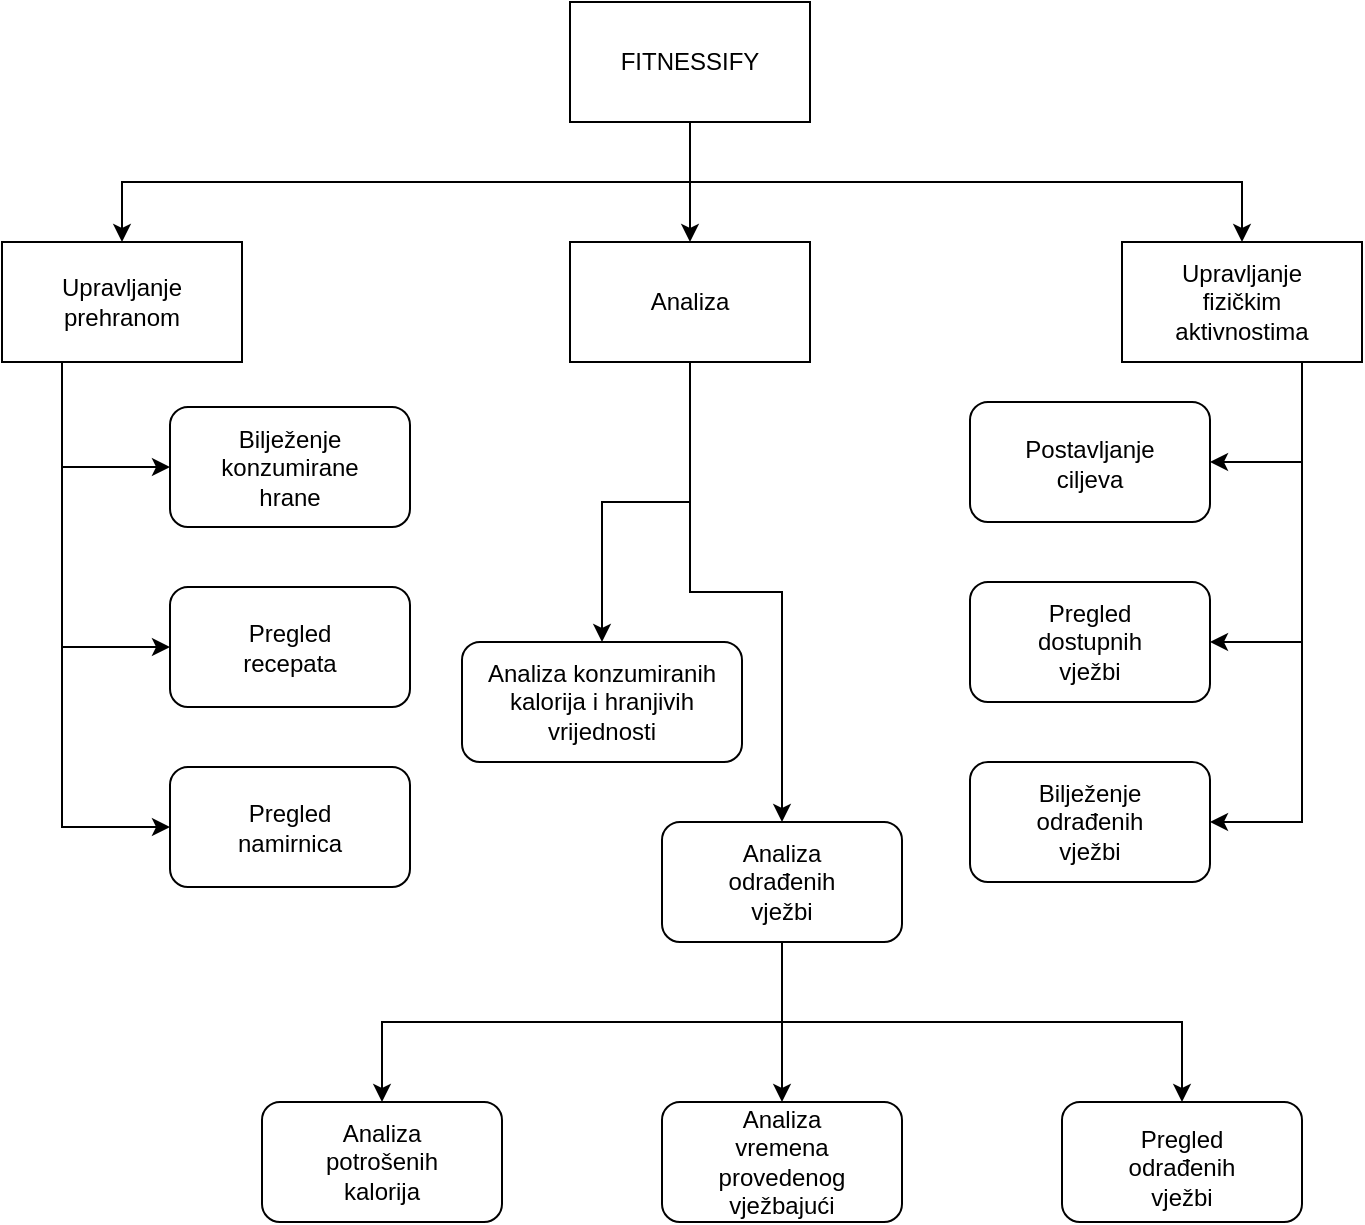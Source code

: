 <mxfile version="17.1.4" type="device"><diagram id="EWER-A5aTp3DZHlIZ9Bb" name="Page-1"><mxGraphModel dx="1422" dy="789" grid="1" gridSize="10" guides="1" tooltips="1" connect="1" arrows="1" fold="1" page="1" pageScale="1" pageWidth="827" pageHeight="1169" math="0" shadow="0"><root><mxCell id="0"/><mxCell id="1" parent="0"/><mxCell id="1WcYx8F3bPObMDo9Lt1t-33" style="edgeStyle=orthogonalEdgeStyle;rounded=0;orthogonalLoop=1;jettySize=auto;html=1;exitX=0.5;exitY=1;exitDx=0;exitDy=0;" edge="1" parent="1" source="1WcYx8F3bPObMDo9Lt1t-1" target="1WcYx8F3bPObMDo9Lt1t-2"><mxGeometry relative="1" as="geometry"/></mxCell><mxCell id="1WcYx8F3bPObMDo9Lt1t-34" style="edgeStyle=orthogonalEdgeStyle;rounded=0;orthogonalLoop=1;jettySize=auto;html=1;exitX=0.5;exitY=1;exitDx=0;exitDy=0;entryX=0.5;entryY=0;entryDx=0;entryDy=0;" edge="1" parent="1" source="1WcYx8F3bPObMDo9Lt1t-1" target="1WcYx8F3bPObMDo9Lt1t-4"><mxGeometry relative="1" as="geometry"/></mxCell><mxCell id="1WcYx8F3bPObMDo9Lt1t-50" style="edgeStyle=orthogonalEdgeStyle;rounded=0;orthogonalLoop=1;jettySize=auto;html=1;exitX=0.5;exitY=1;exitDx=0;exitDy=0;" edge="1" parent="1" source="1WcYx8F3bPObMDo9Lt1t-1" target="1WcYx8F3bPObMDo9Lt1t-3"><mxGeometry relative="1" as="geometry"/></mxCell><mxCell id="1WcYx8F3bPObMDo9Lt1t-1" value="" style="rounded=0;whiteSpace=wrap;html=1;" vertex="1" parent="1"><mxGeometry x="354" y="80" width="120" height="60" as="geometry"/></mxCell><mxCell id="1WcYx8F3bPObMDo9Lt1t-21" style="edgeStyle=orthogonalEdgeStyle;rounded=0;orthogonalLoop=1;jettySize=auto;html=1;exitX=0.25;exitY=1;exitDx=0;exitDy=0;entryX=0;entryY=0.5;entryDx=0;entryDy=0;" edge="1" parent="1" source="1WcYx8F3bPObMDo9Lt1t-2" target="1WcYx8F3bPObMDo9Lt1t-13"><mxGeometry relative="1" as="geometry"/></mxCell><mxCell id="1WcYx8F3bPObMDo9Lt1t-22" style="edgeStyle=orthogonalEdgeStyle;rounded=0;orthogonalLoop=1;jettySize=auto;html=1;exitX=0.25;exitY=1;exitDx=0;exitDy=0;entryX=0;entryY=0.5;entryDx=0;entryDy=0;" edge="1" parent="1" source="1WcYx8F3bPObMDo9Lt1t-2" target="1WcYx8F3bPObMDo9Lt1t-11"><mxGeometry relative="1" as="geometry"/></mxCell><mxCell id="1WcYx8F3bPObMDo9Lt1t-23" style="edgeStyle=orthogonalEdgeStyle;rounded=0;orthogonalLoop=1;jettySize=auto;html=1;exitX=0.25;exitY=1;exitDx=0;exitDy=0;entryX=0;entryY=0.5;entryDx=0;entryDy=0;" edge="1" parent="1" source="1WcYx8F3bPObMDo9Lt1t-2" target="1WcYx8F3bPObMDo9Lt1t-12"><mxGeometry relative="1" as="geometry"/></mxCell><mxCell id="1WcYx8F3bPObMDo9Lt1t-2" value="" style="rounded=0;whiteSpace=wrap;html=1;" vertex="1" parent="1"><mxGeometry x="70" y="200" width="120" height="60" as="geometry"/></mxCell><mxCell id="1WcYx8F3bPObMDo9Lt1t-45" style="edgeStyle=orthogonalEdgeStyle;rounded=0;orthogonalLoop=1;jettySize=auto;html=1;exitX=0.5;exitY=1;exitDx=0;exitDy=0;entryX=0.5;entryY=0;entryDx=0;entryDy=0;" edge="1" parent="1" source="1WcYx8F3bPObMDo9Lt1t-3" target="1WcYx8F3bPObMDo9Lt1t-36"><mxGeometry relative="1" as="geometry"/></mxCell><mxCell id="1WcYx8F3bPObMDo9Lt1t-46" style="edgeStyle=orthogonalEdgeStyle;rounded=0;orthogonalLoop=1;jettySize=auto;html=1;exitX=0.5;exitY=1;exitDx=0;exitDy=0;entryX=0.5;entryY=0;entryDx=0;entryDy=0;" edge="1" parent="1" source="1WcYx8F3bPObMDo9Lt1t-3" target="1WcYx8F3bPObMDo9Lt1t-35"><mxGeometry relative="1" as="geometry"/></mxCell><mxCell id="1WcYx8F3bPObMDo9Lt1t-3" value="" style="rounded=0;whiteSpace=wrap;html=1;" vertex="1" parent="1"><mxGeometry x="354" y="200" width="120" height="60" as="geometry"/></mxCell><mxCell id="1WcYx8F3bPObMDo9Lt1t-30" style="edgeStyle=orthogonalEdgeStyle;rounded=0;orthogonalLoop=1;jettySize=auto;html=1;exitX=0.75;exitY=1;exitDx=0;exitDy=0;entryX=1;entryY=0.5;entryDx=0;entryDy=0;" edge="1" parent="1" source="1WcYx8F3bPObMDo9Lt1t-4" target="1WcYx8F3bPObMDo9Lt1t-26"><mxGeometry relative="1" as="geometry"/></mxCell><mxCell id="1WcYx8F3bPObMDo9Lt1t-31" style="edgeStyle=orthogonalEdgeStyle;rounded=0;orthogonalLoop=1;jettySize=auto;html=1;exitX=0.75;exitY=1;exitDx=0;exitDy=0;entryX=1;entryY=0.5;entryDx=0;entryDy=0;" edge="1" parent="1" source="1WcYx8F3bPObMDo9Lt1t-4" target="1WcYx8F3bPObMDo9Lt1t-24"><mxGeometry relative="1" as="geometry"/></mxCell><mxCell id="1WcYx8F3bPObMDo9Lt1t-32" style="edgeStyle=orthogonalEdgeStyle;rounded=0;orthogonalLoop=1;jettySize=auto;html=1;exitX=0.75;exitY=1;exitDx=0;exitDy=0;entryX=1;entryY=0.5;entryDx=0;entryDy=0;" edge="1" parent="1" source="1WcYx8F3bPObMDo9Lt1t-4" target="1WcYx8F3bPObMDo9Lt1t-25"><mxGeometry relative="1" as="geometry"/></mxCell><mxCell id="1WcYx8F3bPObMDo9Lt1t-4" value="" style="rounded=0;whiteSpace=wrap;html=1;" vertex="1" parent="1"><mxGeometry x="630" y="200" width="120" height="60" as="geometry"/></mxCell><mxCell id="1WcYx8F3bPObMDo9Lt1t-7" value="FITNESSIFY" style="text;html=1;strokeColor=none;fillColor=none;align=center;verticalAlign=middle;whiteSpace=wrap;rounded=0;" vertex="1" parent="1"><mxGeometry x="384" y="95" width="60" height="30" as="geometry"/></mxCell><mxCell id="1WcYx8F3bPObMDo9Lt1t-8" value="Analiza" style="text;html=1;strokeColor=none;fillColor=none;align=center;verticalAlign=middle;whiteSpace=wrap;rounded=0;" vertex="1" parent="1"><mxGeometry x="384" y="215" width="60" height="30" as="geometry"/></mxCell><mxCell id="1WcYx8F3bPObMDo9Lt1t-9" value="Upravljanje fizičkim aktivnostima" style="text;html=1;strokeColor=none;fillColor=none;align=center;verticalAlign=middle;whiteSpace=wrap;rounded=0;" vertex="1" parent="1"><mxGeometry x="660" y="215" width="60" height="30" as="geometry"/></mxCell><mxCell id="1WcYx8F3bPObMDo9Lt1t-10" value="Upravljanje prehranom" style="text;html=1;strokeColor=none;fillColor=none;align=center;verticalAlign=middle;whiteSpace=wrap;rounded=0;" vertex="1" parent="1"><mxGeometry x="100" y="215" width="60" height="30" as="geometry"/></mxCell><mxCell id="1WcYx8F3bPObMDo9Lt1t-11" value="" style="rounded=1;whiteSpace=wrap;html=1;" vertex="1" parent="1"><mxGeometry x="154" y="282.5" width="120" height="60" as="geometry"/></mxCell><mxCell id="1WcYx8F3bPObMDo9Lt1t-12" value="" style="rounded=1;whiteSpace=wrap;html=1;" vertex="1" parent="1"><mxGeometry x="154" y="372.5" width="120" height="60" as="geometry"/></mxCell><mxCell id="1WcYx8F3bPObMDo9Lt1t-13" value="" style="rounded=1;whiteSpace=wrap;html=1;" vertex="1" parent="1"><mxGeometry x="154" y="462.5" width="120" height="60" as="geometry"/></mxCell><mxCell id="1WcYx8F3bPObMDo9Lt1t-14" value="Bilježenje konzumirane hrane" style="text;html=1;strokeColor=none;fillColor=none;align=center;verticalAlign=middle;whiteSpace=wrap;rounded=0;" vertex="1" parent="1"><mxGeometry x="184" y="297.5" width="60" height="30" as="geometry"/></mxCell><mxCell id="1WcYx8F3bPObMDo9Lt1t-15" value="Pregled recepata" style="text;html=1;strokeColor=none;fillColor=none;align=center;verticalAlign=middle;whiteSpace=wrap;rounded=0;" vertex="1" parent="1"><mxGeometry x="184" y="387.5" width="60" height="30" as="geometry"/></mxCell><mxCell id="1WcYx8F3bPObMDo9Lt1t-17" value="Pregled namirnica" style="text;html=1;strokeColor=none;fillColor=none;align=center;verticalAlign=middle;whiteSpace=wrap;rounded=0;" vertex="1" parent="1"><mxGeometry x="184" y="477.5" width="60" height="30" as="geometry"/></mxCell><mxCell id="1WcYx8F3bPObMDo9Lt1t-24" value="" style="rounded=1;whiteSpace=wrap;html=1;" vertex="1" parent="1"><mxGeometry x="554" y="280" width="120" height="60" as="geometry"/></mxCell><mxCell id="1WcYx8F3bPObMDo9Lt1t-25" value="" style="rounded=1;whiteSpace=wrap;html=1;" vertex="1" parent="1"><mxGeometry x="554" y="370" width="120" height="60" as="geometry"/></mxCell><mxCell id="1WcYx8F3bPObMDo9Lt1t-26" value="" style="rounded=1;whiteSpace=wrap;html=1;" vertex="1" parent="1"><mxGeometry x="554" y="460" width="120" height="60" as="geometry"/></mxCell><mxCell id="1WcYx8F3bPObMDo9Lt1t-27" value="Postavljanje ciljeva" style="text;html=1;strokeColor=none;fillColor=none;align=center;verticalAlign=middle;whiteSpace=wrap;rounded=0;" vertex="1" parent="1"><mxGeometry x="584" y="295.5" width="60" height="30" as="geometry"/></mxCell><mxCell id="1WcYx8F3bPObMDo9Lt1t-28" value="Pregled dostupnih vježbi" style="text;html=1;strokeColor=none;fillColor=none;align=center;verticalAlign=middle;whiteSpace=wrap;rounded=0;" vertex="1" parent="1"><mxGeometry x="584" y="385" width="60" height="30" as="geometry"/></mxCell><mxCell id="1WcYx8F3bPObMDo9Lt1t-29" value="Bilježenje odrađenih vježbi" style="text;html=1;strokeColor=none;fillColor=none;align=center;verticalAlign=middle;whiteSpace=wrap;rounded=0;" vertex="1" parent="1"><mxGeometry x="584" y="475" width="60" height="30" as="geometry"/></mxCell><mxCell id="1WcYx8F3bPObMDo9Lt1t-47" style="edgeStyle=orthogonalEdgeStyle;rounded=0;orthogonalLoop=1;jettySize=auto;html=1;exitX=0.5;exitY=1;exitDx=0;exitDy=0;entryX=0.5;entryY=0;entryDx=0;entryDy=0;" edge="1" parent="1" source="1WcYx8F3bPObMDo9Lt1t-35" target="1WcYx8F3bPObMDo9Lt1t-38"><mxGeometry relative="1" as="geometry"/></mxCell><mxCell id="1WcYx8F3bPObMDo9Lt1t-48" style="edgeStyle=orthogonalEdgeStyle;rounded=0;orthogonalLoop=1;jettySize=auto;html=1;exitX=0.5;exitY=1;exitDx=0;exitDy=0;entryX=0.5;entryY=0;entryDx=0;entryDy=0;" edge="1" parent="1" source="1WcYx8F3bPObMDo9Lt1t-35" target="1WcYx8F3bPObMDo9Lt1t-39"><mxGeometry relative="1" as="geometry"/></mxCell><mxCell id="1WcYx8F3bPObMDo9Lt1t-49" style="edgeStyle=orthogonalEdgeStyle;rounded=0;orthogonalLoop=1;jettySize=auto;html=1;exitX=0.5;exitY=1;exitDx=0;exitDy=0;entryX=0.5;entryY=0;entryDx=0;entryDy=0;" edge="1" parent="1" source="1WcYx8F3bPObMDo9Lt1t-35" target="1WcYx8F3bPObMDo9Lt1t-37"><mxGeometry relative="1" as="geometry"/></mxCell><mxCell id="1WcYx8F3bPObMDo9Lt1t-35" value="" style="rounded=1;whiteSpace=wrap;html=1;" vertex="1" parent="1"><mxGeometry x="400" y="490" width="120" height="60" as="geometry"/></mxCell><mxCell id="1WcYx8F3bPObMDo9Lt1t-36" value="" style="rounded=1;whiteSpace=wrap;html=1;" vertex="1" parent="1"><mxGeometry x="300" y="400" width="140" height="60" as="geometry"/></mxCell><mxCell id="1WcYx8F3bPObMDo9Lt1t-37" value="" style="rounded=1;whiteSpace=wrap;html=1;" vertex="1" parent="1"><mxGeometry x="200" y="630" width="120" height="60" as="geometry"/></mxCell><mxCell id="1WcYx8F3bPObMDo9Lt1t-38" value="" style="rounded=1;whiteSpace=wrap;html=1;" vertex="1" parent="1"><mxGeometry x="400" y="630" width="120" height="60" as="geometry"/></mxCell><mxCell id="1WcYx8F3bPObMDo9Lt1t-39" value="" style="rounded=1;whiteSpace=wrap;html=1;" vertex="1" parent="1"><mxGeometry x="600" y="630" width="120" height="60" as="geometry"/></mxCell><mxCell id="1WcYx8F3bPObMDo9Lt1t-40" value="Analiza konzumiranih kalorija i hranjivih vrijednosti" style="text;html=1;strokeColor=none;fillColor=none;align=center;verticalAlign=middle;whiteSpace=wrap;rounded=0;" vertex="1" parent="1"><mxGeometry x="310" y="415" width="120" height="30" as="geometry"/></mxCell><mxCell id="1WcYx8F3bPObMDo9Lt1t-41" value="Analiza vremena provedenog vježbajući" style="text;html=1;strokeColor=none;fillColor=none;align=center;verticalAlign=middle;whiteSpace=wrap;rounded=0;" vertex="1" parent="1"><mxGeometry x="420" y="645" width="80" height="30" as="geometry"/></mxCell><mxCell id="1WcYx8F3bPObMDo9Lt1t-42" value="Analiza odrađenih vježbi" style="text;html=1;strokeColor=none;fillColor=none;align=center;verticalAlign=middle;whiteSpace=wrap;rounded=0;" vertex="1" parent="1"><mxGeometry x="430" y="505" width="60" height="30" as="geometry"/></mxCell><mxCell id="1WcYx8F3bPObMDo9Lt1t-43" value="Pregled odrađenih vježbi" style="text;html=1;strokeColor=none;fillColor=none;align=center;verticalAlign=middle;whiteSpace=wrap;rounded=0;" vertex="1" parent="1"><mxGeometry x="630" y="645" width="60" height="35" as="geometry"/></mxCell><mxCell id="1WcYx8F3bPObMDo9Lt1t-44" value="Analiza potrošenih kalorija" style="text;html=1;strokeColor=none;fillColor=none;align=center;verticalAlign=middle;whiteSpace=wrap;rounded=0;" vertex="1" parent="1"><mxGeometry x="230" y="645" width="60" height="30" as="geometry"/></mxCell></root></mxGraphModel></diagram></mxfile>